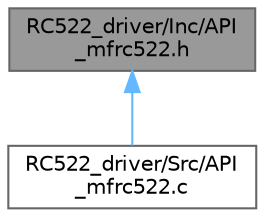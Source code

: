 digraph "RC522_driver/Inc/API_mfrc522.h"
{
 // LATEX_PDF_SIZE
  bgcolor="transparent";
  edge [fontname=Helvetica,fontsize=10,labelfontname=Helvetica,labelfontsize=10];
  node [fontname=Helvetica,fontsize=10,shape=box,height=0.2,width=0.4];
  Node1 [id="Node000001",label="RC522_driver/Inc/API\l_mfrc522.h",height=0.2,width=0.4,color="gray40", fillcolor="grey60", style="filled", fontcolor="black",tooltip=" "];
  Node1 -> Node2 [id="edge1_Node000001_Node000002",dir="back",color="steelblue1",style="solid",tooltip=" "];
  Node2 [id="Node000002",label="RC522_driver/Src/API\l_mfrc522.c",height=0.2,width=0.4,color="grey40", fillcolor="white", style="filled",URL="$_a_p_i__mfrc522_8c.html",tooltip="Implementación de funciones públicas y privadas del módulo MFRC522."];
}
